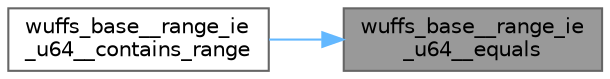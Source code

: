 digraph "wuffs_base__range_ie_u64__equals"
{
 // LATEX_PDF_SIZE
  bgcolor="transparent";
  edge [fontname=Helvetica,fontsize=10,labelfontname=Helvetica,labelfontsize=10];
  node [fontname=Helvetica,fontsize=10,shape=box,height=0.2,width=0.4];
  rankdir="RL";
  Node1 [id="Node000001",label="wuffs_base__range_ie\l_u64__equals",height=0.2,width=0.4,color="gray40", fillcolor="grey60", style="filled", fontcolor="black",tooltip=" "];
  Node1 -> Node2 [id="edge1_Node000001_Node000002",dir="back",color="steelblue1",style="solid",tooltip=" "];
  Node2 [id="Node000002",label="wuffs_base__range_ie\l_u64__contains_range",height=0.2,width=0.4,color="grey40", fillcolor="white", style="filled",URL="$wuffs-v0_83_8c.html#ae5ad44ed6bba0c35875a732ff65c522f",tooltip=" "];
}
